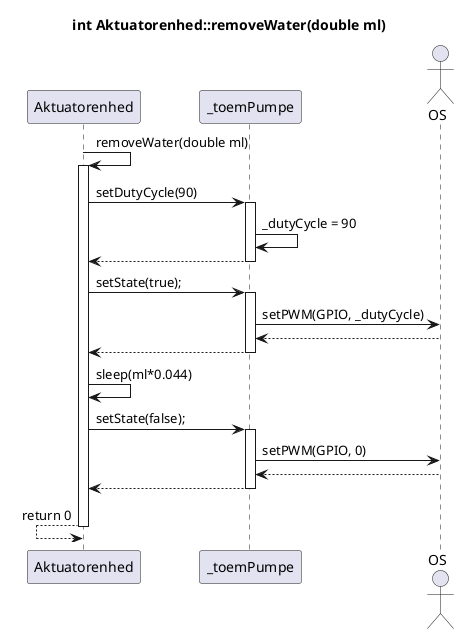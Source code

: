 @startuml SD_AE_removeWater

Participant Aktuatorenhed as ae
participant _toemPumpe as tp
actor OS as os
title int Aktuatorenhed::removeWater(double ml)

ae -> ae : removeWater(double ml)
        activate ae
            ae -> tp :setDutyCycle(90)
            activate tp
            tp -> tp : _dutyCycle = 90
            ae <-- tp
            deactivate tp
            ae -> tp : setState(true);
            activate tp
            tp -> os : setPWM(GPIO, _dutyCycle)
            tp <-- os
            ae <-- tp
            deactivate tp
        ae -> ae : sleep(ml*0.044)
        ae -> tp : setState(false);
            activate tp
            tp -> os : setPWM(GPIO, 0)
            tp <-- os
            ae <-- tp
            deactivate tp
        ae <-- ae : return 0 
        deactivate ae
@enduml